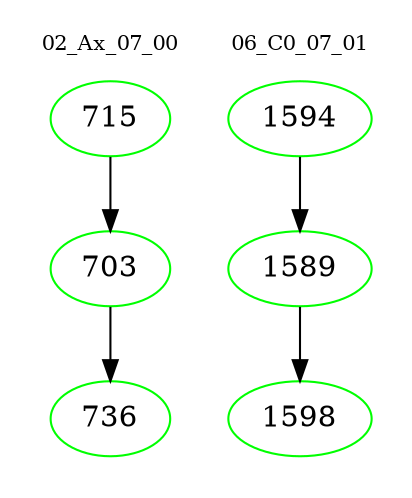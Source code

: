 digraph{
subgraph cluster_0 {
color = white
label = "02_Ax_07_00";
fontsize=10;
T0_715 [label="715", color="green"]
T0_715 -> T0_703 [color="black"]
T0_703 [label="703", color="green"]
T0_703 -> T0_736 [color="black"]
T0_736 [label="736", color="green"]
}
subgraph cluster_1 {
color = white
label = "06_C0_07_01";
fontsize=10;
T1_1594 [label="1594", color="green"]
T1_1594 -> T1_1589 [color="black"]
T1_1589 [label="1589", color="green"]
T1_1589 -> T1_1598 [color="black"]
T1_1598 [label="1598", color="green"]
}
}
